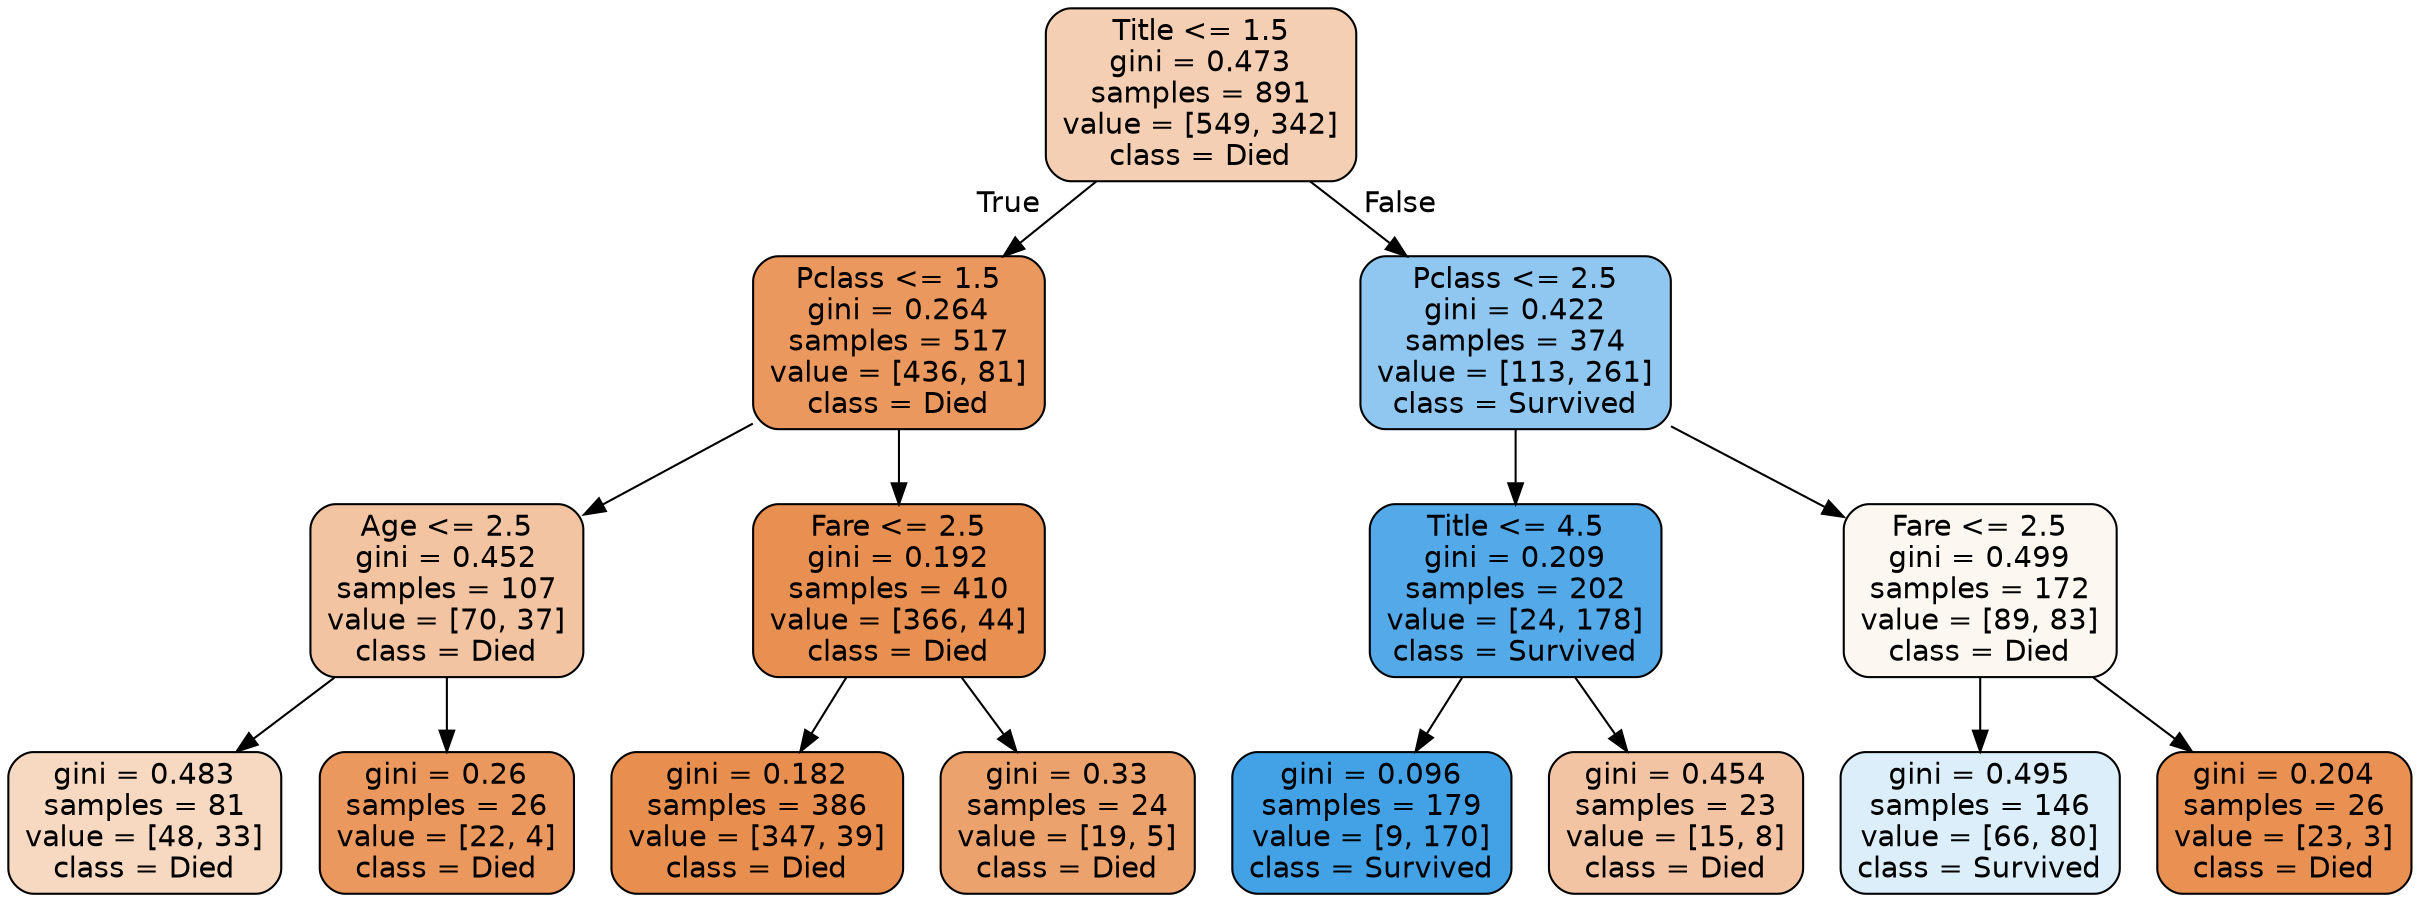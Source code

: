 digraph Tree {
node [shape=box, style="filled, rounded", color="black", fontname=helvetica] ;
edge [fontname=helvetica] ;
0 [label="Title <= 1.5\ngini = 0.473\nsamples = 891\nvalue = [549, 342]\nclass = Died", fillcolor="#f5cfb4"] ;
1 [label="Pclass <= 1.5\ngini = 0.264\nsamples = 517\nvalue = [436, 81]\nclass = Died", fillcolor="#ea985e"] ;
0 -> 1 [labeldistance=2.5, labelangle=45, headlabel="True"] ;
2 [label="Age <= 2.5\ngini = 0.452\nsamples = 107\nvalue = [70, 37]\nclass = Died", fillcolor="#f3c4a2"] ;
1 -> 2 ;
3 [label="gini = 0.483\nsamples = 81\nvalue = [48, 33]\nclass = Died", fillcolor="#f7d8c1"] ;
2 -> 3 ;
4 [label="gini = 0.26\nsamples = 26\nvalue = [22, 4]\nclass = Died", fillcolor="#ea985d"] ;
2 -> 4 ;
5 [label="Fare <= 2.5\ngini = 0.192\nsamples = 410\nvalue = [366, 44]\nclass = Died", fillcolor="#e89051"] ;
1 -> 5 ;
6 [label="gini = 0.182\nsamples = 386\nvalue = [347, 39]\nclass = Died", fillcolor="#e88f4f"] ;
5 -> 6 ;
7 [label="gini = 0.33\nsamples = 24\nvalue = [19, 5]\nclass = Died", fillcolor="#eca26d"] ;
5 -> 7 ;
8 [label="Pclass <= 2.5\ngini = 0.422\nsamples = 374\nvalue = [113, 261]\nclass = Survived", fillcolor="#8fc7f0"] ;
0 -> 8 [labeldistance=2.5, labelangle=-45, headlabel="False"] ;
9 [label="Title <= 4.5\ngini = 0.209\nsamples = 202\nvalue = [24, 178]\nclass = Survived", fillcolor="#54aae9"] ;
8 -> 9 ;
10 [label="gini = 0.096\nsamples = 179\nvalue = [9, 170]\nclass = Survived", fillcolor="#43a2e6"] ;
9 -> 10 ;
11 [label="gini = 0.454\nsamples = 23\nvalue = [15, 8]\nclass = Died", fillcolor="#f3c4a3"] ;
9 -> 11 ;
12 [label="Fare <= 2.5\ngini = 0.499\nsamples = 172\nvalue = [89, 83]\nclass = Died", fillcolor="#fdf7f2"] ;
8 -> 12 ;
13 [label="gini = 0.495\nsamples = 146\nvalue = [66, 80]\nclass = Survived", fillcolor="#dceefa"] ;
12 -> 13 ;
14 [label="gini = 0.204\nsamples = 26\nvalue = [23, 3]\nclass = Died", fillcolor="#e89153"] ;
12 -> 14 ;
}